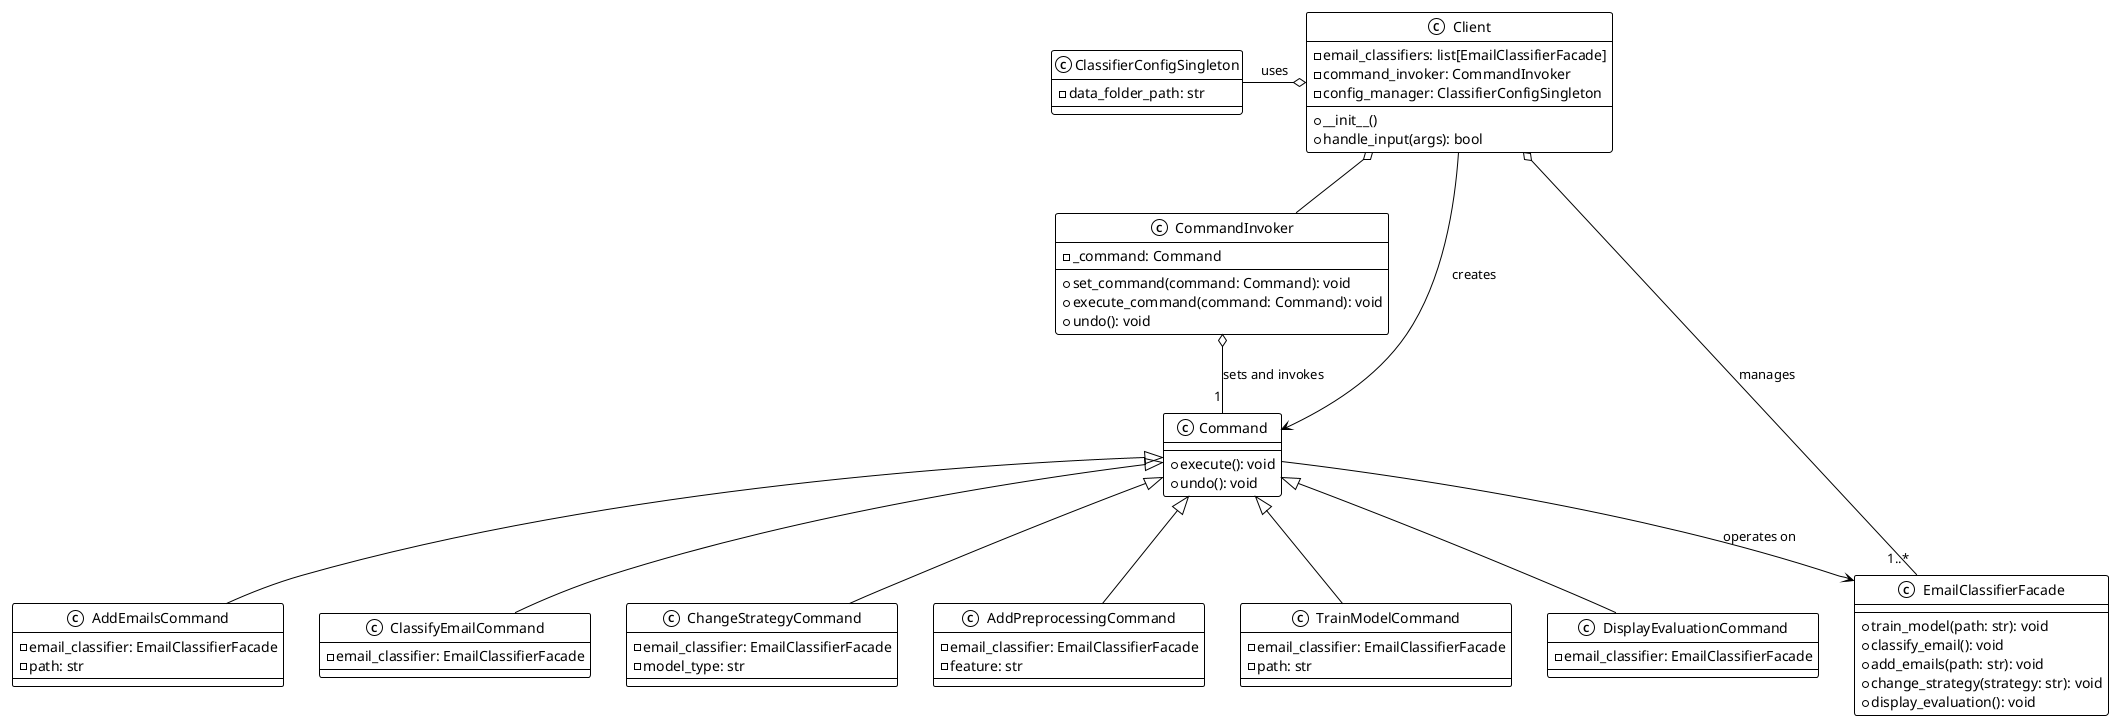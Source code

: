 @startuml
!theme mono

class Client  {
    - email_classifiers: list[EmailClassifierFacade]
    - command_invoker: CommandInvoker
    - config_manager: ClassifierConfigSingleton
    + __init__()
    + handle_input(args): bool
}

class CommandInvoker {
    - _command: Command
    + set_command(command: Command): void
    + execute_command(command: Command): void
    + undo(): void
}

class Command {
    + execute(): void
    + undo(): void
}

class AddEmailsCommand {
    - email_classifier: EmailClassifierFacade
    - path: str
}

class ClassifyEmailCommand {
    - email_classifier: EmailClassifierFacade
}

class ChangeStrategyCommand {
    - email_classifier: EmailClassifierFacade
    - model_type: str
}

class AddPreprocessingCommand {
    - email_classifier: EmailClassifierFacade
    - feature: str
}

class TrainModelCommand {
    - email_classifier: EmailClassifierFacade
    - path: str
}

class DisplayEvaluationCommand {
    - email_classifier: EmailClassifierFacade
}

class EmailClassifierFacade {
    + train_model(path: str): void
    + classify_email(): void
    + add_emails(path: str): void
    + change_strategy(strategy: str): void
    + display_evaluation(): void
}

class ClassifierConfigSingleton {
    - data_folder_path: str
}

Client o-- "1..*" EmailClassifierFacade : manages
Client o-- CommandInvoker
CommandInvoker o-- "1" Command : sets and invokes
Command <|-- AddEmailsCommand
Command <|-- ClassifyEmailCommand
Command <|-- ChangeStrategyCommand
Command <|-- AddPreprocessingCommand
Command <|-- TrainModelCommand
Command <|-- DisplayEvaluationCommand
Client o-left- ClassifierConfigSingleton : uses

Command --> EmailClassifierFacade : operates on
Client --> Command : creates 

@enduml
